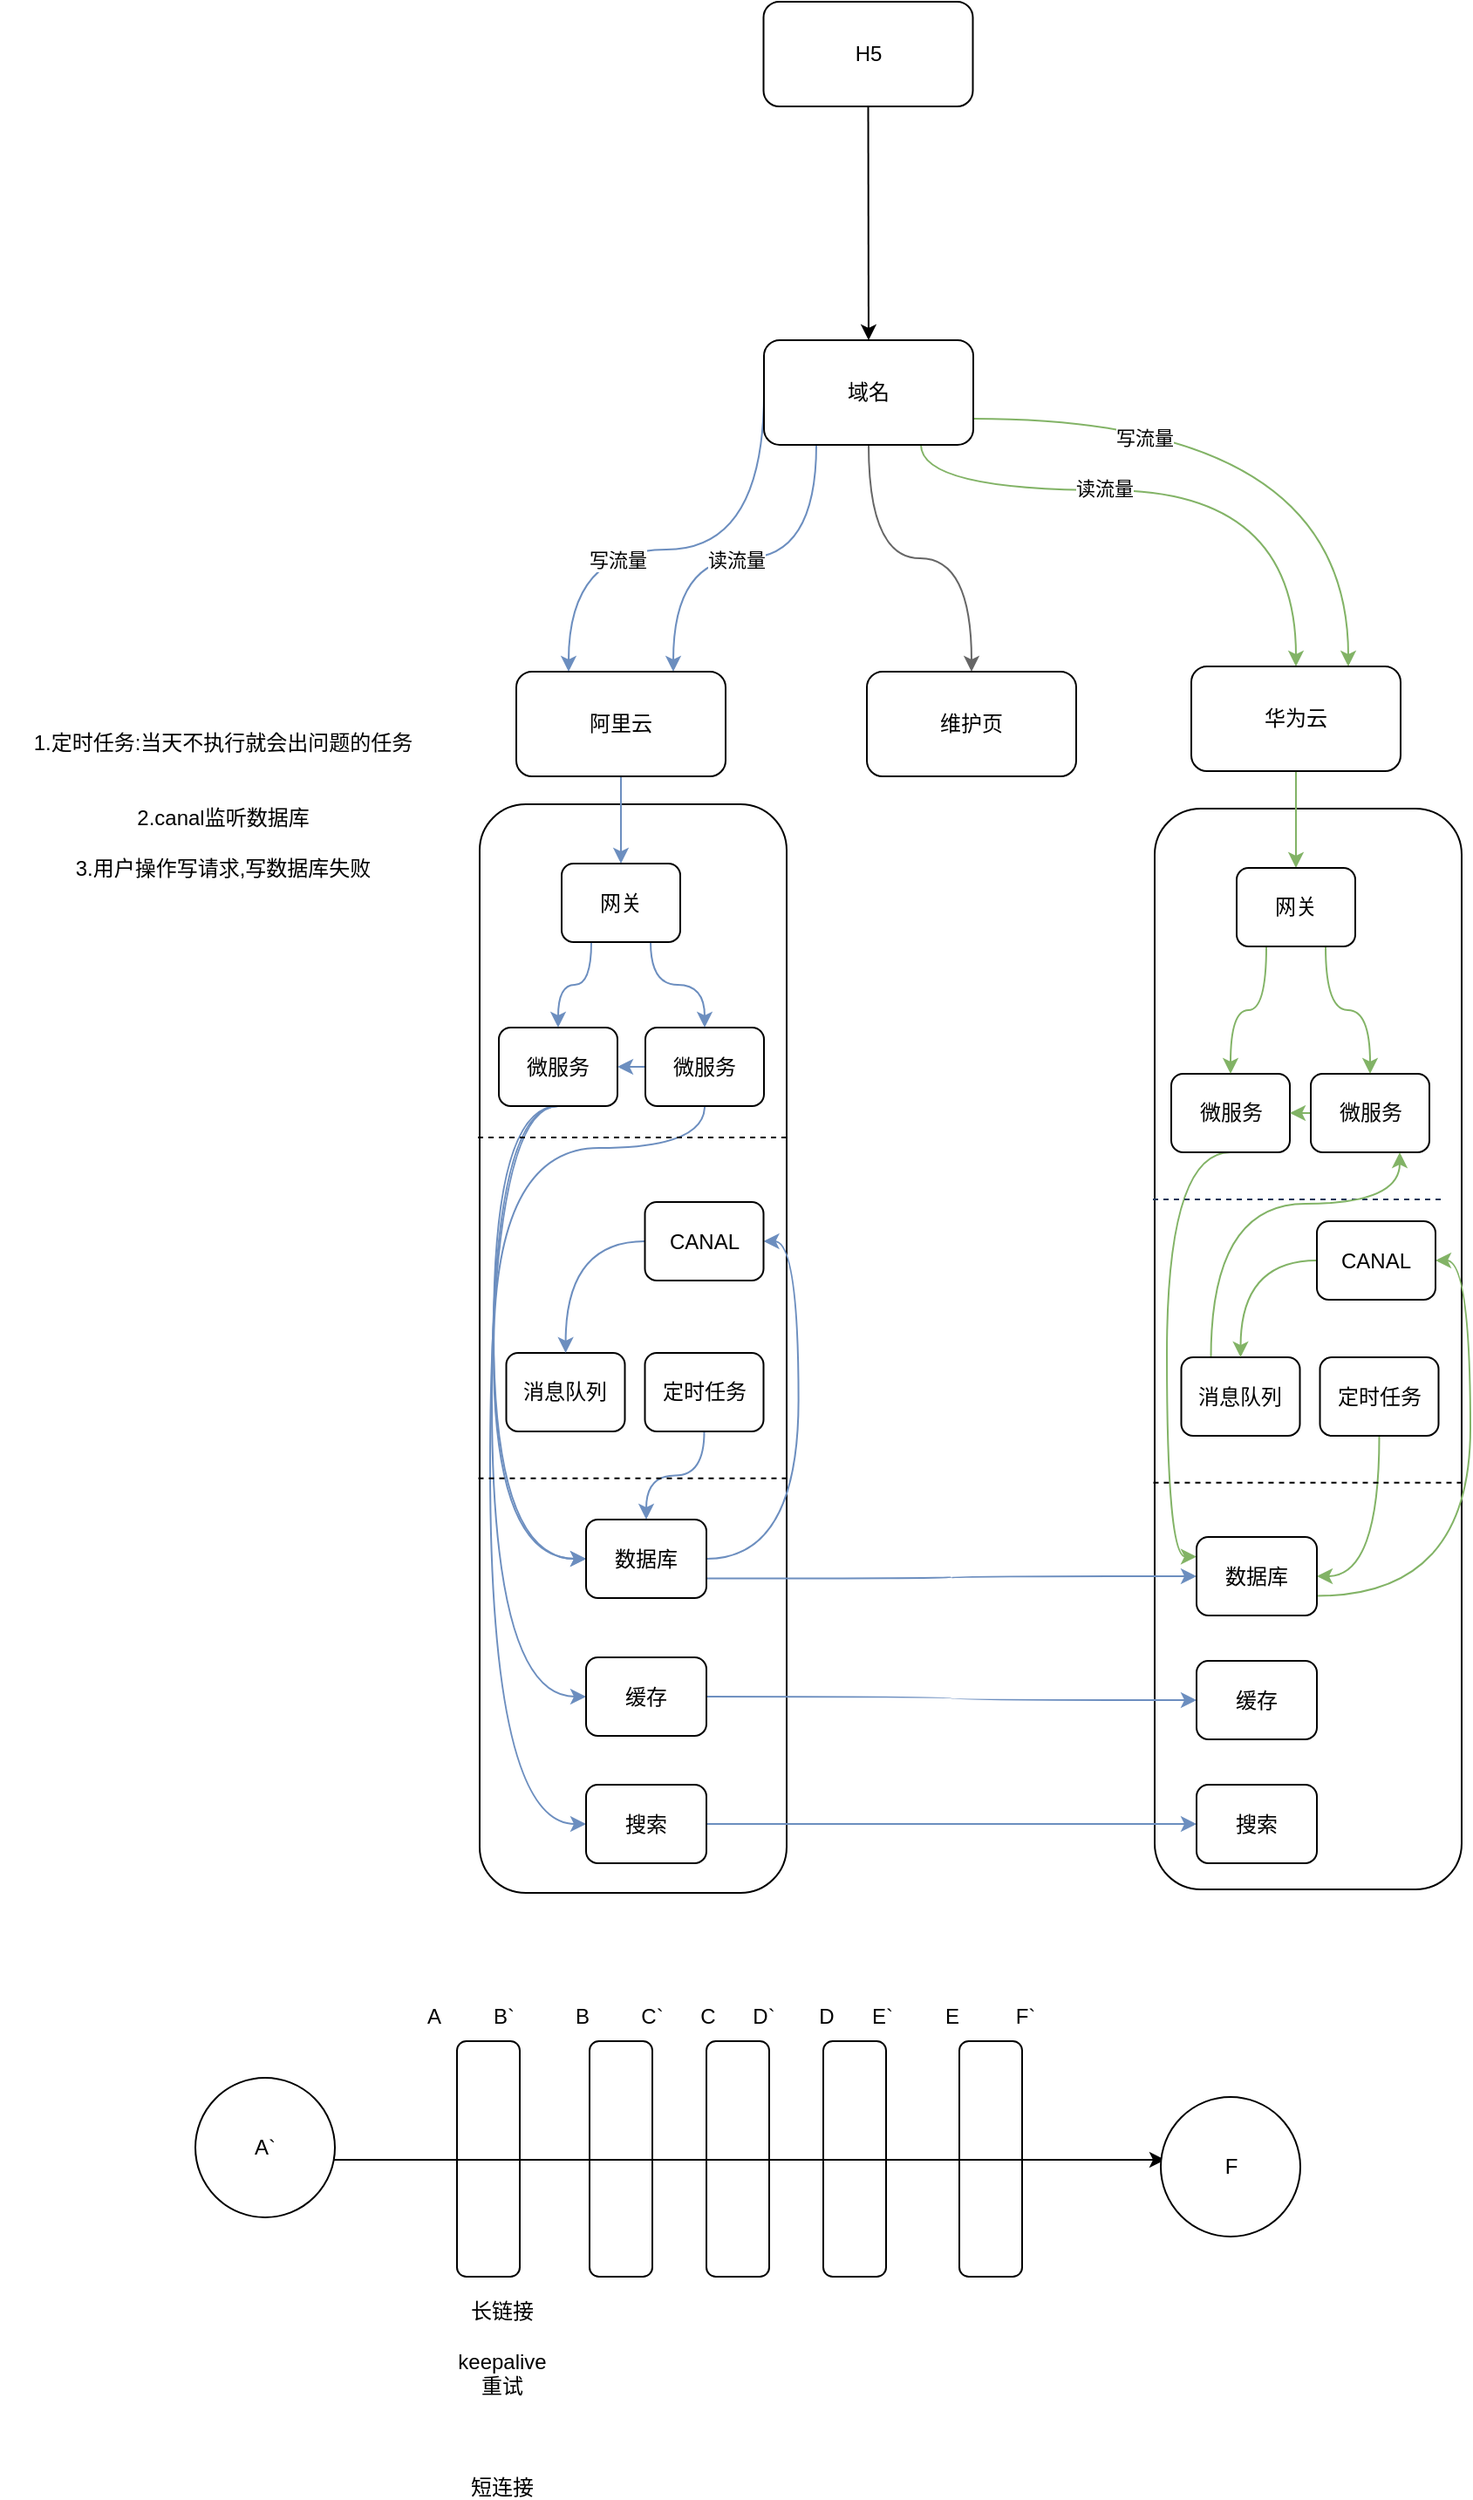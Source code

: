 <mxfile version="14.1.8" type="github">
  <diagram id="KDqxreiP4ad8gOxXgdTT" name="第 1 页">
    <mxGraphModel dx="1746" dy="1721" grid="0" gridSize="10" guides="1" tooltips="1" connect="1" arrows="1" fold="1" page="1" pageScale="1" pageWidth="827" pageHeight="1169" math="0" shadow="0">
      <root>
        <mxCell id="0" />
        <mxCell id="1" parent="0" />
        <mxCell id="CtFvst-kLlxkVtz9HqXl-45" value="" style="rounded=1;whiteSpace=wrap;html=1;" vertex="1" parent="1">
          <mxGeometry x="405" y="281.5" width="176" height="619.5" as="geometry" />
        </mxCell>
        <mxCell id="CtFvst-kLlxkVtz9HqXl-6" value="" style="rounded=1;whiteSpace=wrap;html=1;" vertex="1" parent="1">
          <mxGeometry x="18" y="279" width="176" height="624" as="geometry" />
        </mxCell>
        <mxCell id="CtFvst-kLlxkVtz9HqXl-5" style="edgeStyle=orthogonalEdgeStyle;orthogonalLoop=1;jettySize=auto;html=1;exitX=0;exitY=0.5;exitDx=0;exitDy=0;curved=1;entryX=0.25;entryY=0;entryDx=0;entryDy=0;fillColor=#dae8fc;strokeColor=#6c8ebf;" edge="1" parent="1" source="CtFvst-kLlxkVtz9HqXl-1" target="CtFvst-kLlxkVtz9HqXl-2">
          <mxGeometry relative="1" as="geometry">
            <Array as="points">
              <mxPoint x="181" y="133" />
              <mxPoint x="69" y="133" />
            </Array>
          </mxGeometry>
        </mxCell>
        <mxCell id="CtFvst-kLlxkVtz9HqXl-113" value="写流量" style="edgeLabel;html=1;align=center;verticalAlign=middle;resizable=0;points=[];" vertex="1" connectable="0" parent="CtFvst-kLlxkVtz9HqXl-5">
          <mxGeometry x="0.279" y="6" relative="1" as="geometry">
            <mxPoint as="offset" />
          </mxGeometry>
        </mxCell>
        <mxCell id="CtFvst-kLlxkVtz9HqXl-43" style="edgeStyle=orthogonalEdgeStyle;curved=1;orthogonalLoop=1;jettySize=auto;html=1;exitX=0.5;exitY=1;exitDx=0;exitDy=0;entryX=0.5;entryY=0;entryDx=0;entryDy=0;fillColor=#f5f5f5;strokeColor=#666666;" edge="1" parent="1" source="CtFvst-kLlxkVtz9HqXl-1" target="CtFvst-kLlxkVtz9HqXl-3">
          <mxGeometry relative="1" as="geometry" />
        </mxCell>
        <mxCell id="CtFvst-kLlxkVtz9HqXl-63" style="edgeStyle=orthogonalEdgeStyle;curved=1;orthogonalLoop=1;jettySize=auto;html=1;exitX=0.75;exitY=1;exitDx=0;exitDy=0;entryX=0.5;entryY=0;entryDx=0;entryDy=0;fillColor=#d5e8d4;strokeColor=#82b366;" edge="1" parent="1" source="CtFvst-kLlxkVtz9HqXl-1" target="CtFvst-kLlxkVtz9HqXl-4">
          <mxGeometry relative="1" as="geometry">
            <Array as="points">
              <mxPoint x="271" y="99" />
              <mxPoint x="486" y="99" />
            </Array>
          </mxGeometry>
        </mxCell>
        <mxCell id="CtFvst-kLlxkVtz9HqXl-117" value="读流量" style="edgeLabel;html=1;align=center;verticalAlign=middle;resizable=0;points=[];" vertex="1" connectable="0" parent="CtFvst-kLlxkVtz9HqXl-63">
          <mxGeometry x="-0.234" y="1" relative="1" as="geometry">
            <mxPoint as="offset" />
          </mxGeometry>
        </mxCell>
        <mxCell id="CtFvst-kLlxkVtz9HqXl-112" style="edgeStyle=orthogonalEdgeStyle;curved=1;orthogonalLoop=1;jettySize=auto;html=1;exitX=0.25;exitY=1;exitDx=0;exitDy=0;entryX=0.75;entryY=0;entryDx=0;entryDy=0;strokeColor=#6c8ebf;fillColor=#dae8fc;" edge="1" parent="1" source="CtFvst-kLlxkVtz9HqXl-1" target="CtFvst-kLlxkVtz9HqXl-2">
          <mxGeometry relative="1" as="geometry" />
        </mxCell>
        <mxCell id="CtFvst-kLlxkVtz9HqXl-114" value="读流量" style="edgeLabel;html=1;align=center;verticalAlign=middle;resizable=0;points=[];" vertex="1" connectable="0" parent="CtFvst-kLlxkVtz9HqXl-112">
          <mxGeometry x="0.047" y="1" relative="1" as="geometry">
            <mxPoint as="offset" />
          </mxGeometry>
        </mxCell>
        <mxCell id="CtFvst-kLlxkVtz9HqXl-116" style="edgeStyle=orthogonalEdgeStyle;curved=1;orthogonalLoop=1;jettySize=auto;html=1;exitX=1;exitY=0.75;exitDx=0;exitDy=0;entryX=0.75;entryY=0;entryDx=0;entryDy=0;strokeColor=#82b366;fillColor=#d5e8d4;" edge="1" parent="1" source="CtFvst-kLlxkVtz9HqXl-1" target="CtFvst-kLlxkVtz9HqXl-4">
          <mxGeometry relative="1" as="geometry" />
        </mxCell>
        <mxCell id="CtFvst-kLlxkVtz9HqXl-118" value="写流量" style="edgeLabel;html=1;align=center;verticalAlign=middle;resizable=0;points=[];" vertex="1" connectable="0" parent="CtFvst-kLlxkVtz9HqXl-116">
          <mxGeometry x="-0.451" y="-11" relative="1" as="geometry">
            <mxPoint as="offset" />
          </mxGeometry>
        </mxCell>
        <mxCell id="CtFvst-kLlxkVtz9HqXl-1" value="域名" style="rounded=1;whiteSpace=wrap;html=1;" vertex="1" parent="1">
          <mxGeometry x="181" y="13" width="120" height="60" as="geometry" />
        </mxCell>
        <mxCell id="CtFvst-kLlxkVtz9HqXl-21" style="edgeStyle=orthogonalEdgeStyle;curved=1;orthogonalLoop=1;jettySize=auto;html=1;exitX=0.5;exitY=1;exitDx=0;exitDy=0;fillColor=#dae8fc;strokeColor=#6c8ebf;" edge="1" parent="1" source="CtFvst-kLlxkVtz9HqXl-2" target="CtFvst-kLlxkVtz9HqXl-18">
          <mxGeometry relative="1" as="geometry" />
        </mxCell>
        <mxCell id="CtFvst-kLlxkVtz9HqXl-2" value="阿里云" style="rounded=1;whiteSpace=wrap;html=1;" vertex="1" parent="1">
          <mxGeometry x="39" y="203" width="120" height="60" as="geometry" />
        </mxCell>
        <mxCell id="CtFvst-kLlxkVtz9HqXl-3" value="维护页" style="rounded=1;whiteSpace=wrap;html=1;" vertex="1" parent="1">
          <mxGeometry x="240" y="203" width="120" height="60" as="geometry" />
        </mxCell>
        <mxCell id="CtFvst-kLlxkVtz9HqXl-60" style="edgeStyle=orthogonalEdgeStyle;curved=1;orthogonalLoop=1;jettySize=auto;html=1;exitX=0.5;exitY=1;exitDx=0;exitDy=0;entryX=0.5;entryY=0;entryDx=0;entryDy=0;fillColor=#d5e8d4;strokeColor=#82b366;" edge="1" parent="1" source="CtFvst-kLlxkVtz9HqXl-4" target="CtFvst-kLlxkVtz9HqXl-50">
          <mxGeometry relative="1" as="geometry" />
        </mxCell>
        <mxCell id="CtFvst-kLlxkVtz9HqXl-4" value="华为云" style="rounded=1;whiteSpace=wrap;html=1;" vertex="1" parent="1">
          <mxGeometry x="426" y="200" width="120" height="60" as="geometry" />
        </mxCell>
        <mxCell id="CtFvst-kLlxkVtz9HqXl-15" style="edgeStyle=orthogonalEdgeStyle;orthogonalLoop=1;jettySize=auto;html=1;exitX=0.5;exitY=1;exitDx=0;exitDy=0;curved=1;" edge="1" parent="1" source="CtFvst-kLlxkVtz9HqXl-10" target="CtFvst-kLlxkVtz9HqXl-1">
          <mxGeometry relative="1" as="geometry" />
        </mxCell>
        <mxCell id="CtFvst-kLlxkVtz9HqXl-10" value="H5" style="rounded=1;whiteSpace=wrap;html=1;" vertex="1" parent="1">
          <mxGeometry x="180.75" y="-181" width="120" height="60" as="geometry" />
        </mxCell>
        <mxCell id="CtFvst-kLlxkVtz9HqXl-68" style="edgeStyle=orthogonalEdgeStyle;curved=1;orthogonalLoop=1;jettySize=auto;html=1;exitX=0.5;exitY=1;exitDx=0;exitDy=0;entryX=0;entryY=0.5;entryDx=0;entryDy=0;fillColor=#dae8fc;strokeColor=#6c8ebf;" edge="1" parent="1" source="CtFvst-kLlxkVtz9HqXl-16" target="CtFvst-kLlxkVtz9HqXl-34">
          <mxGeometry relative="1" as="geometry">
            <Array as="points">
              <mxPoint x="26" y="452" />
              <mxPoint x="26" y="712" />
            </Array>
          </mxGeometry>
        </mxCell>
        <mxCell id="CtFvst-kLlxkVtz9HqXl-105" style="edgeStyle=orthogonalEdgeStyle;curved=1;orthogonalLoop=1;jettySize=auto;html=1;exitX=0.5;exitY=1;exitDx=0;exitDy=0;entryX=0;entryY=0.5;entryDx=0;entryDy=0;strokeColor=#6c8ebf;fillColor=#dae8fc;" edge="1" parent="1" source="CtFvst-kLlxkVtz9HqXl-16" target="CtFvst-kLlxkVtz9HqXl-33">
          <mxGeometry relative="1" as="geometry">
            <Array as="points">
              <mxPoint x="25" y="452" />
              <mxPoint x="25" y="791" />
            </Array>
          </mxGeometry>
        </mxCell>
        <mxCell id="CtFvst-kLlxkVtz9HqXl-106" style="edgeStyle=orthogonalEdgeStyle;curved=1;orthogonalLoop=1;jettySize=auto;html=1;exitX=0.5;exitY=1;exitDx=0;exitDy=0;entryX=0;entryY=0.5;entryDx=0;entryDy=0;strokeColor=#6c8ebf;fillColor=#dae8fc;" edge="1" parent="1" source="CtFvst-kLlxkVtz9HqXl-16" target="CtFvst-kLlxkVtz9HqXl-35">
          <mxGeometry relative="1" as="geometry">
            <Array as="points">
              <mxPoint x="24" y="452" />
              <mxPoint x="24" y="864" />
            </Array>
          </mxGeometry>
        </mxCell>
        <mxCell id="CtFvst-kLlxkVtz9HqXl-16" value="微服务" style="rounded=1;whiteSpace=wrap;html=1;" vertex="1" parent="1">
          <mxGeometry x="29" y="407" width="68" height="45" as="geometry" />
        </mxCell>
        <mxCell id="CtFvst-kLlxkVtz9HqXl-70" style="edgeStyle=orthogonalEdgeStyle;curved=1;orthogonalLoop=1;jettySize=auto;html=1;exitX=0.5;exitY=1;exitDx=0;exitDy=0;entryX=0;entryY=0.5;entryDx=0;entryDy=0;fillColor=#dae8fc;strokeColor=#6c8ebf;" edge="1" parent="1" source="CtFvst-kLlxkVtz9HqXl-17" target="CtFvst-kLlxkVtz9HqXl-34">
          <mxGeometry relative="1" as="geometry">
            <Array as="points">
              <mxPoint x="26" y="476" />
              <mxPoint x="26" y="712" />
            </Array>
          </mxGeometry>
        </mxCell>
        <mxCell id="CtFvst-kLlxkVtz9HqXl-75" style="edgeStyle=orthogonalEdgeStyle;curved=1;orthogonalLoop=1;jettySize=auto;html=1;exitX=0;exitY=0.5;exitDx=0;exitDy=0;entryX=1;entryY=0.5;entryDx=0;entryDy=0;fillColor=#dae8fc;strokeColor=#6c8ebf;" edge="1" parent="1" source="CtFvst-kLlxkVtz9HqXl-17" target="CtFvst-kLlxkVtz9HqXl-16">
          <mxGeometry relative="1" as="geometry" />
        </mxCell>
        <mxCell id="CtFvst-kLlxkVtz9HqXl-17" value="微服务" style="rounded=1;whiteSpace=wrap;html=1;" vertex="1" parent="1">
          <mxGeometry x="113" y="407" width="68" height="45" as="geometry" />
        </mxCell>
        <mxCell id="CtFvst-kLlxkVtz9HqXl-23" style="edgeStyle=orthogonalEdgeStyle;curved=1;orthogonalLoop=1;jettySize=auto;html=1;exitX=0.75;exitY=1;exitDx=0;exitDy=0;entryX=0.5;entryY=0;entryDx=0;entryDy=0;fillColor=#dae8fc;strokeColor=#6c8ebf;" edge="1" parent="1" source="CtFvst-kLlxkVtz9HqXl-18" target="CtFvst-kLlxkVtz9HqXl-17">
          <mxGeometry relative="1" as="geometry" />
        </mxCell>
        <mxCell id="CtFvst-kLlxkVtz9HqXl-25" style="edgeStyle=orthogonalEdgeStyle;curved=1;orthogonalLoop=1;jettySize=auto;html=1;exitX=0.25;exitY=1;exitDx=0;exitDy=0;entryX=0.5;entryY=0;entryDx=0;entryDy=0;fillColor=#dae8fc;strokeColor=#6c8ebf;" edge="1" parent="1" source="CtFvst-kLlxkVtz9HqXl-18" target="CtFvst-kLlxkVtz9HqXl-16">
          <mxGeometry relative="1" as="geometry" />
        </mxCell>
        <mxCell id="CtFvst-kLlxkVtz9HqXl-18" value="网关" style="rounded=1;whiteSpace=wrap;html=1;" vertex="1" parent="1">
          <mxGeometry x="65" y="313" width="68" height="45" as="geometry" />
        </mxCell>
        <mxCell id="CtFvst-kLlxkVtz9HqXl-26" value="" style="endArrow=none;dashed=1;html=1;" edge="1" parent="1">
          <mxGeometry width="50" height="50" relative="1" as="geometry">
            <mxPoint x="17" y="470" as="sourcePoint" />
            <mxPoint x="196" y="470" as="targetPoint" />
          </mxGeometry>
        </mxCell>
        <mxCell id="CtFvst-kLlxkVtz9HqXl-29" value="消息队列" style="rounded=1;whiteSpace=wrap;html=1;" vertex="1" parent="1">
          <mxGeometry x="33.25" y="593.5" width="68" height="45" as="geometry" />
        </mxCell>
        <mxCell id="CtFvst-kLlxkVtz9HqXl-67" style="edgeStyle=orthogonalEdgeStyle;curved=1;orthogonalLoop=1;jettySize=auto;html=1;exitX=0.5;exitY=1;exitDx=0;exitDy=0;entryX=0.5;entryY=0;entryDx=0;entryDy=0;fillColor=#dae8fc;strokeColor=#6c8ebf;" edge="1" parent="1" source="CtFvst-kLlxkVtz9HqXl-30" target="CtFvst-kLlxkVtz9HqXl-34">
          <mxGeometry relative="1" as="geometry" />
        </mxCell>
        <mxCell id="CtFvst-kLlxkVtz9HqXl-30" value="&lt;span&gt;定时任务&lt;/span&gt;" style="rounded=1;whiteSpace=wrap;html=1;" vertex="1" parent="1">
          <mxGeometry x="112.75" y="593.5" width="68" height="45" as="geometry" />
        </mxCell>
        <mxCell id="CtFvst-kLlxkVtz9HqXl-31" value="" style="endArrow=none;dashed=1;html=1;entryX=1;entryY=0.399;entryDx=0;entryDy=0;entryPerimeter=0;exitX=-0.01;exitY=0.399;exitDx=0;exitDy=0;exitPerimeter=0;" edge="1" parent="1">
          <mxGeometry width="50" height="50" relative="1" as="geometry">
            <mxPoint x="17.24" y="665.407" as="sourcePoint" />
            <mxPoint x="195" y="665.407" as="targetPoint" />
          </mxGeometry>
        </mxCell>
        <mxCell id="CtFvst-kLlxkVtz9HqXl-32" value="1.定时任务:当天不执行就会出问题的任务&lt;br&gt;&lt;br&gt;&lt;br&gt;2.canal监听数据库&lt;br&gt;&lt;br&gt;3.用户操作写请求,写数据库失败&lt;br&gt;&lt;br&gt;" style="text;html=1;strokeColor=none;fillColor=none;align=center;verticalAlign=middle;whiteSpace=wrap;rounded=0;" vertex="1" parent="1">
          <mxGeometry x="-257" y="215" width="256" height="143" as="geometry" />
        </mxCell>
        <mxCell id="CtFvst-kLlxkVtz9HqXl-78" style="edgeStyle=orthogonalEdgeStyle;curved=1;orthogonalLoop=1;jettySize=auto;html=1;exitX=1;exitY=0.5;exitDx=0;exitDy=0;entryX=0;entryY=0.5;entryDx=0;entryDy=0;fillColor=#dae8fc;strokeColor=#6c8ebf;" edge="1" parent="1" source="CtFvst-kLlxkVtz9HqXl-33" target="CtFvst-kLlxkVtz9HqXl-57">
          <mxGeometry relative="1" as="geometry" />
        </mxCell>
        <mxCell id="CtFvst-kLlxkVtz9HqXl-33" value="缓存" style="rounded=1;whiteSpace=wrap;html=1;" vertex="1" parent="1">
          <mxGeometry x="79" y="768" width="69" height="45" as="geometry" />
        </mxCell>
        <mxCell id="CtFvst-kLlxkVtz9HqXl-73" style="edgeStyle=orthogonalEdgeStyle;curved=1;orthogonalLoop=1;jettySize=auto;html=1;exitX=1;exitY=0.5;exitDx=0;exitDy=0;entryX=1;entryY=0.5;entryDx=0;entryDy=0;fillColor=#dae8fc;strokeColor=#6c8ebf;" edge="1" parent="1" source="CtFvst-kLlxkVtz9HqXl-34" target="CtFvst-kLlxkVtz9HqXl-71">
          <mxGeometry relative="1" as="geometry" />
        </mxCell>
        <mxCell id="CtFvst-kLlxkVtz9HqXl-77" style="edgeStyle=orthogonalEdgeStyle;curved=1;orthogonalLoop=1;jettySize=auto;html=1;exitX=1;exitY=0.75;exitDx=0;exitDy=0;entryX=0;entryY=0.5;entryDx=0;entryDy=0;fillColor=#dae8fc;strokeColor=#6c8ebf;" edge="1" parent="1" source="CtFvst-kLlxkVtz9HqXl-34" target="CtFvst-kLlxkVtz9HqXl-58">
          <mxGeometry relative="1" as="geometry" />
        </mxCell>
        <mxCell id="CtFvst-kLlxkVtz9HqXl-34" value="数据库" style="rounded=1;whiteSpace=wrap;html=1;" vertex="1" parent="1">
          <mxGeometry x="79" y="689" width="69" height="45" as="geometry" />
        </mxCell>
        <mxCell id="CtFvst-kLlxkVtz9HqXl-79" style="edgeStyle=orthogonalEdgeStyle;curved=1;orthogonalLoop=1;jettySize=auto;html=1;exitX=1;exitY=0.5;exitDx=0;exitDy=0;entryX=0;entryY=0.5;entryDx=0;entryDy=0;fillColor=#dae8fc;strokeColor=#6c8ebf;" edge="1" parent="1" source="CtFvst-kLlxkVtz9HqXl-35" target="CtFvst-kLlxkVtz9HqXl-59">
          <mxGeometry relative="1" as="geometry" />
        </mxCell>
        <mxCell id="CtFvst-kLlxkVtz9HqXl-35" value="搜索" style="rounded=1;whiteSpace=wrap;html=1;" vertex="1" parent="1">
          <mxGeometry x="79" y="841" width="69" height="45" as="geometry" />
        </mxCell>
        <mxCell id="CtFvst-kLlxkVtz9HqXl-104" style="edgeStyle=orthogonalEdgeStyle;curved=1;orthogonalLoop=1;jettySize=auto;html=1;exitX=0.5;exitY=1;exitDx=0;exitDy=0;entryX=0;entryY=0.25;entryDx=0;entryDy=0;fillColor=#d5e8d4;strokeColor=#82b366;" edge="1" parent="1" source="CtFvst-kLlxkVtz9HqXl-46" target="CtFvst-kLlxkVtz9HqXl-58">
          <mxGeometry relative="1" as="geometry">
            <Array as="points">
              <mxPoint x="412" y="479" />
              <mxPoint x="412" y="710" />
            </Array>
          </mxGeometry>
        </mxCell>
        <mxCell id="CtFvst-kLlxkVtz9HqXl-46" value="微服务" style="rounded=1;whiteSpace=wrap;html=1;" vertex="1" parent="1">
          <mxGeometry x="414.5" y="433.5" width="68" height="45" as="geometry" />
        </mxCell>
        <mxCell id="CtFvst-kLlxkVtz9HqXl-103" style="edgeStyle=orthogonalEdgeStyle;curved=1;orthogonalLoop=1;jettySize=auto;html=1;exitX=0;exitY=0.5;exitDx=0;exitDy=0;entryX=1;entryY=0.5;entryDx=0;entryDy=0;fillColor=#d5e8d4;strokeColor=#82b366;" edge="1" parent="1" source="CtFvst-kLlxkVtz9HqXl-47" target="CtFvst-kLlxkVtz9HqXl-46">
          <mxGeometry relative="1" as="geometry" />
        </mxCell>
        <mxCell id="CtFvst-kLlxkVtz9HqXl-47" value="微服务" style="rounded=1;whiteSpace=wrap;html=1;" vertex="1" parent="1">
          <mxGeometry x="494.5" y="433.5" width="68" height="45" as="geometry" />
        </mxCell>
        <mxCell id="CtFvst-kLlxkVtz9HqXl-48" style="edgeStyle=orthogonalEdgeStyle;curved=1;orthogonalLoop=1;jettySize=auto;html=1;exitX=0.75;exitY=1;exitDx=0;exitDy=0;entryX=0.5;entryY=0;entryDx=0;entryDy=0;fillColor=#d5e8d4;strokeColor=#82b366;" edge="1" source="CtFvst-kLlxkVtz9HqXl-50" target="CtFvst-kLlxkVtz9HqXl-47" parent="1">
          <mxGeometry relative="1" as="geometry" />
        </mxCell>
        <mxCell id="CtFvst-kLlxkVtz9HqXl-49" style="edgeStyle=orthogonalEdgeStyle;curved=1;orthogonalLoop=1;jettySize=auto;html=1;exitX=0.25;exitY=1;exitDx=0;exitDy=0;entryX=0.5;entryY=0;entryDx=0;entryDy=0;fillColor=#d5e8d4;strokeColor=#82b366;" edge="1" source="CtFvst-kLlxkVtz9HqXl-50" target="CtFvst-kLlxkVtz9HqXl-46" parent="1">
          <mxGeometry relative="1" as="geometry" />
        </mxCell>
        <mxCell id="CtFvst-kLlxkVtz9HqXl-50" value="网关" style="rounded=1;whiteSpace=wrap;html=1;" vertex="1" parent="1">
          <mxGeometry x="452" y="315.5" width="68" height="45" as="geometry" />
        </mxCell>
        <mxCell id="CtFvst-kLlxkVtz9HqXl-51" value="" style="endArrow=none;dashed=1;html=1;fillColor=#d5e8d4;strokeColor=#1D3557;" edge="1" parent="1">
          <mxGeometry width="50" height="50" relative="1" as="geometry">
            <mxPoint x="404" y="505.5" as="sourcePoint" />
            <mxPoint x="571" y="505.5" as="targetPoint" />
          </mxGeometry>
        </mxCell>
        <mxCell id="CtFvst-kLlxkVtz9HqXl-102" style="edgeStyle=orthogonalEdgeStyle;curved=1;orthogonalLoop=1;jettySize=auto;html=1;exitX=0.25;exitY=0;exitDx=0;exitDy=0;entryX=0.75;entryY=1;entryDx=0;entryDy=0;fillColor=#d5e8d4;strokeColor=#82b366;" edge="1" parent="1" source="CtFvst-kLlxkVtz9HqXl-54" target="CtFvst-kLlxkVtz9HqXl-47">
          <mxGeometry relative="1" as="geometry">
            <Array as="points">
              <mxPoint x="437" y="508" />
              <mxPoint x="546" y="508" />
            </Array>
          </mxGeometry>
        </mxCell>
        <mxCell id="CtFvst-kLlxkVtz9HqXl-54" value="消息队列" style="rounded=1;whiteSpace=wrap;html=1;" vertex="1" parent="1">
          <mxGeometry x="420.25" y="596" width="68" height="45" as="geometry" />
        </mxCell>
        <mxCell id="CtFvst-kLlxkVtz9HqXl-100" style="edgeStyle=orthogonalEdgeStyle;curved=1;orthogonalLoop=1;jettySize=auto;html=1;exitX=0.5;exitY=1;exitDx=0;exitDy=0;entryX=1;entryY=0.5;entryDx=0;entryDy=0;fillColor=#d5e8d4;strokeColor=#82b366;" edge="1" parent="1" source="CtFvst-kLlxkVtz9HqXl-55" target="CtFvst-kLlxkVtz9HqXl-58">
          <mxGeometry relative="1" as="geometry" />
        </mxCell>
        <mxCell id="CtFvst-kLlxkVtz9HqXl-55" value="&lt;span&gt;定时任务&lt;/span&gt;" style="rounded=1;whiteSpace=wrap;html=1;" vertex="1" parent="1">
          <mxGeometry x="499.75" y="596" width="68" height="45" as="geometry" />
        </mxCell>
        <mxCell id="CtFvst-kLlxkVtz9HqXl-56" value="" style="endArrow=none;dashed=1;html=1;entryX=1;entryY=0.399;entryDx=0;entryDy=0;entryPerimeter=0;exitX=-0.01;exitY=0.399;exitDx=0;exitDy=0;exitPerimeter=0;" edge="1" parent="1">
          <mxGeometry width="50" height="50" relative="1" as="geometry">
            <mxPoint x="404.24" y="667.907" as="sourcePoint" />
            <mxPoint x="582" y="667.907" as="targetPoint" />
          </mxGeometry>
        </mxCell>
        <mxCell id="CtFvst-kLlxkVtz9HqXl-57" value="缓存" style="rounded=1;whiteSpace=wrap;html=1;" vertex="1" parent="1">
          <mxGeometry x="429" y="770" width="69" height="45" as="geometry" />
        </mxCell>
        <mxCell id="CtFvst-kLlxkVtz9HqXl-101" style="edgeStyle=orthogonalEdgeStyle;curved=1;orthogonalLoop=1;jettySize=auto;html=1;exitX=1;exitY=0.75;exitDx=0;exitDy=0;entryX=1;entryY=0.5;entryDx=0;entryDy=0;fillColor=#d5e8d4;strokeColor=#82b366;" edge="1" parent="1" source="CtFvst-kLlxkVtz9HqXl-58" target="CtFvst-kLlxkVtz9HqXl-98">
          <mxGeometry relative="1" as="geometry" />
        </mxCell>
        <mxCell id="CtFvst-kLlxkVtz9HqXl-58" value="数据库" style="rounded=1;whiteSpace=wrap;html=1;" vertex="1" parent="1">
          <mxGeometry x="429" y="699" width="69" height="45" as="geometry" />
        </mxCell>
        <mxCell id="CtFvst-kLlxkVtz9HqXl-59" value="搜索" style="rounded=1;whiteSpace=wrap;html=1;" vertex="1" parent="1">
          <mxGeometry x="429" y="841" width="69" height="45" as="geometry" />
        </mxCell>
        <mxCell id="CtFvst-kLlxkVtz9HqXl-72" style="edgeStyle=orthogonalEdgeStyle;curved=1;orthogonalLoop=1;jettySize=auto;html=1;exitX=0;exitY=0.5;exitDx=0;exitDy=0;fillColor=#dae8fc;strokeColor=#6c8ebf;" edge="1" parent="1" source="CtFvst-kLlxkVtz9HqXl-71" target="CtFvst-kLlxkVtz9HqXl-29">
          <mxGeometry relative="1" as="geometry" />
        </mxCell>
        <mxCell id="CtFvst-kLlxkVtz9HqXl-71" value="CANAL" style="rounded=1;whiteSpace=wrap;html=1;" vertex="1" parent="1">
          <mxGeometry x="112.75" y="507" width="68" height="45" as="geometry" />
        </mxCell>
        <mxCell id="CtFvst-kLlxkVtz9HqXl-80" value="" style="rounded=1;whiteSpace=wrap;html=1;" vertex="1" parent="1">
          <mxGeometry x="5" y="988" width="36" height="135" as="geometry" />
        </mxCell>
        <mxCell id="CtFvst-kLlxkVtz9HqXl-81" value="" style="rounded=1;whiteSpace=wrap;html=1;" vertex="1" parent="1">
          <mxGeometry x="81" y="988" width="36" height="135" as="geometry" />
        </mxCell>
        <mxCell id="CtFvst-kLlxkVtz9HqXl-82" value="" style="rounded=1;whiteSpace=wrap;html=1;" vertex="1" parent="1">
          <mxGeometry x="148" y="988" width="36" height="135" as="geometry" />
        </mxCell>
        <mxCell id="CtFvst-kLlxkVtz9HqXl-83" value="" style="rounded=1;whiteSpace=wrap;html=1;" vertex="1" parent="1">
          <mxGeometry x="215" y="988" width="36" height="135" as="geometry" />
        </mxCell>
        <mxCell id="CtFvst-kLlxkVtz9HqXl-84" value="" style="rounded=1;whiteSpace=wrap;html=1;" vertex="1" parent="1">
          <mxGeometry x="293" y="988" width="36" height="135" as="geometry" />
        </mxCell>
        <mxCell id="CtFvst-kLlxkVtz9HqXl-85" value="" style="endArrow=classic;html=1;" edge="1" parent="1">
          <mxGeometry width="50" height="50" relative="1" as="geometry">
            <mxPoint x="-69" y="1056" as="sourcePoint" />
            <mxPoint x="411" y="1056" as="targetPoint" />
          </mxGeometry>
        </mxCell>
        <mxCell id="CtFvst-kLlxkVtz9HqXl-86" value="A" style="text;html=1;strokeColor=none;fillColor=none;align=center;verticalAlign=middle;whiteSpace=wrap;rounded=0;" vertex="1" parent="1">
          <mxGeometry x="-28" y="964" width="40" height="20" as="geometry" />
        </mxCell>
        <mxCell id="CtFvst-kLlxkVtz9HqXl-87" value="B`" style="text;html=1;strokeColor=none;fillColor=none;align=center;verticalAlign=middle;whiteSpace=wrap;rounded=0;" vertex="1" parent="1">
          <mxGeometry x="12" y="964" width="40" height="20" as="geometry" />
        </mxCell>
        <mxCell id="CtFvst-kLlxkVtz9HqXl-88" value="B" style="text;html=1;strokeColor=none;fillColor=none;align=center;verticalAlign=middle;whiteSpace=wrap;rounded=0;" vertex="1" parent="1">
          <mxGeometry x="57" y="964" width="40" height="20" as="geometry" />
        </mxCell>
        <mxCell id="CtFvst-kLlxkVtz9HqXl-89" value="C`" style="text;html=1;strokeColor=none;fillColor=none;align=center;verticalAlign=middle;whiteSpace=wrap;rounded=0;" vertex="1" parent="1">
          <mxGeometry x="97" y="964" width="40" height="20" as="geometry" />
        </mxCell>
        <mxCell id="CtFvst-kLlxkVtz9HqXl-90" value="C" style="text;html=1;strokeColor=none;fillColor=none;align=center;verticalAlign=middle;whiteSpace=wrap;rounded=0;" vertex="1" parent="1">
          <mxGeometry x="129" y="964" width="40" height="20" as="geometry" />
        </mxCell>
        <mxCell id="CtFvst-kLlxkVtz9HqXl-91" value="D`" style="text;html=1;strokeColor=none;fillColor=none;align=center;verticalAlign=middle;whiteSpace=wrap;rounded=0;" vertex="1" parent="1">
          <mxGeometry x="161" y="964" width="40" height="20" as="geometry" />
        </mxCell>
        <mxCell id="CtFvst-kLlxkVtz9HqXl-92" value="D" style="text;html=1;strokeColor=none;fillColor=none;align=center;verticalAlign=middle;whiteSpace=wrap;rounded=0;" vertex="1" parent="1">
          <mxGeometry x="197" y="964" width="40" height="20" as="geometry" />
        </mxCell>
        <mxCell id="CtFvst-kLlxkVtz9HqXl-93" value="E`" style="text;html=1;strokeColor=none;fillColor=none;align=center;verticalAlign=middle;whiteSpace=wrap;rounded=0;" vertex="1" parent="1">
          <mxGeometry x="229" y="964" width="40" height="20" as="geometry" />
        </mxCell>
        <mxCell id="CtFvst-kLlxkVtz9HqXl-94" value="E" style="text;html=1;strokeColor=none;fillColor=none;align=center;verticalAlign=middle;whiteSpace=wrap;rounded=0;" vertex="1" parent="1">
          <mxGeometry x="269" y="964" width="40" height="20" as="geometry" />
        </mxCell>
        <mxCell id="CtFvst-kLlxkVtz9HqXl-95" value="F`" style="text;html=1;strokeColor=none;fillColor=none;align=center;verticalAlign=middle;whiteSpace=wrap;rounded=0;" vertex="1" parent="1">
          <mxGeometry x="311" y="964" width="40" height="20" as="geometry" />
        </mxCell>
        <mxCell id="CtFvst-kLlxkVtz9HqXl-96" value="A`" style="ellipse;whiteSpace=wrap;html=1;aspect=fixed;" vertex="1" parent="1">
          <mxGeometry x="-145" y="1009" width="80" height="80" as="geometry" />
        </mxCell>
        <mxCell id="CtFvst-kLlxkVtz9HqXl-97" value="F" style="ellipse;whiteSpace=wrap;html=1;aspect=fixed;" vertex="1" parent="1">
          <mxGeometry x="408.5" y="1020" width="80" height="80" as="geometry" />
        </mxCell>
        <mxCell id="CtFvst-kLlxkVtz9HqXl-99" style="edgeStyle=orthogonalEdgeStyle;curved=1;orthogonalLoop=1;jettySize=auto;html=1;exitX=0;exitY=0.5;exitDx=0;exitDy=0;entryX=0.5;entryY=0;entryDx=0;entryDy=0;fillColor=#d5e8d4;strokeColor=#82b366;" edge="1" parent="1" source="CtFvst-kLlxkVtz9HqXl-98" target="CtFvst-kLlxkVtz9HqXl-54">
          <mxGeometry relative="1" as="geometry" />
        </mxCell>
        <mxCell id="CtFvst-kLlxkVtz9HqXl-98" value="CANAL" style="rounded=1;whiteSpace=wrap;html=1;" vertex="1" parent="1">
          <mxGeometry x="498" y="518" width="68" height="45" as="geometry" />
        </mxCell>
        <mxCell id="CtFvst-kLlxkVtz9HqXl-107" value="长链接&lt;br&gt;&lt;br&gt;keepalive&lt;br&gt;重试&lt;br&gt;&lt;br&gt;&lt;br&gt;&lt;br&gt;短连接&lt;br&gt;" style="text;html=1;strokeColor=none;fillColor=none;align=center;verticalAlign=middle;whiteSpace=wrap;rounded=0;" vertex="1" parent="1">
          <mxGeometry x="3" y="1162" width="56" height="61" as="geometry" />
        </mxCell>
      </root>
    </mxGraphModel>
  </diagram>
</mxfile>
